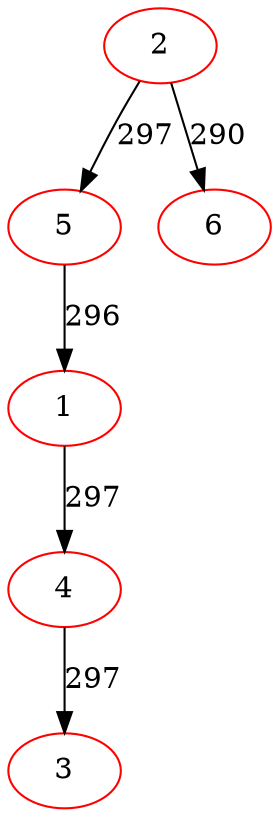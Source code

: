 digraph {
2[color=red]
5[color=red]
1[color=red]
4[color=red]
3[color=red]
4->3[label=297]
1->4[label=297]
5->1[label=296]
2->5[label=297]
6[color=red]
2->6[label=290]
}